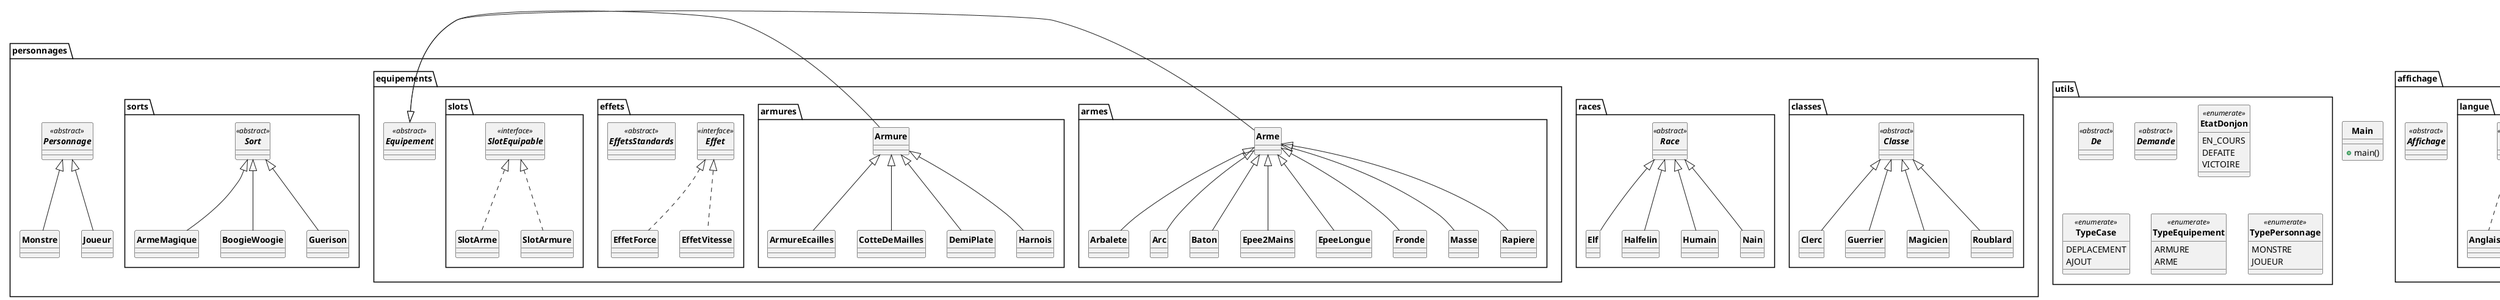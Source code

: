 @startuml

skinparam AttributeIconSize 0
skinparam classFontStyle Bold
skinparam style strictuml

package affichage {
    abstract class Affichage <<abstract>>{

    }

    package langue
    {
        interface Langue << interface >> {
        }

        class Anglais implements Langue{
        }

        class Francais implements Langue{
        }
    }
}

package donjon
{
    class Donjon {

    }

    abstract class GestionDonjon <<abstract>>{
    }

    package casePlateau
    {
        class CasePlateau {
        }

        abstract class Symbols <<abstract>>{
        }
    }

    package pion
    {
        class Pion {
        }
    }
}

package jeu
{
    class Jeu {
    }

    abstract class Initialiseur <<abstract>>{
    }
}

package personnages
{
    abstract class Personnage <<abstract>>{
    }

    class Monstre extends Personnage{
    }

    class Joueur extends Personnage{
    }

    package classes
    {
        abstract class Classe <<abstract>>{
        }

        class Clerc extends Classe{
        }

        class Guerrier extends Classe{
        }

        class Magicien extends Classe{
        }

        class Roublard extends Classe{
        }
    }

    package races
    {
        abstract class Race <<abstract>>{
        }

        class Elf extends Race{
        }

        class Halfelin extends Race{
        }

        class Humain extends Race{
        }

        class Nain extends Race{
        }
    }

    package equipements
    {
        abstract class Equipement <<abstract>>{
        }

        package armes
        {
            class Arme{

            }

            class Arbalete extends Arme{
            }

            class Arc extends Arme{
            }

            class Baton extends Arme{
            }

            class Epee2Mains extends Arme{
            }

            class EpeeLongue extends Arme{
            }

            class Fronde extends Arme{
            }

            class Masse extends Arme{
            }

            class Rapiere extends Arme{
            }
        }

        package armures
        {
            class Armure{
            }

            class ArmureEcailles extends Armure{
            }

            class CotteDeMailles extends Armure{
            }

            class DemiPlate extends Armure{
            }

            class Harnois extends Armure{
            }
        }

        package effets
        {
            interface Effet << interface >> {
            }

            class EffetForce implements Effet{
            }

            class EffetVitesse implements Effet{
            }

            abstract class EffetsStandards <<abstract>>{
            }
        }

        package slots
        {
            interface SlotEquipable << interface >> {
            }

            class SlotArme implements SlotEquipable{
            }

            class SlotArmure implements SlotEquipable{
            }
        }
    }

    package sorts
    {
        abstract class Sort <<abstract>>{
        }

        class ArmeMagique extends Sort{
        }

        class BoogieWoogie extends Sort{
        }

        class Guerison extends Sort{
        }
    }
}

package utils
{
    abstract class De <<abstract>>{

    }

    abstract class Demande <<abstract>>{

    }

    enum EtatDonjon << enumerate >> {
      EN_COURS
      DEFAITE
      VICTOIRE
    }

    enum TypeCase << enumerate >> {
      DEPLACEMENT
      AJOUT
    }

    enum TypeEquipement << enumerate >> {
      ARMURE
      ARME
    }

    enum TypePersonnage << enumerate >> {
      MONSTRE
      JOUEUR
    }
}

class Main {
  + main()
}

Arme -|> Equipement
Armure -|> Equipement

@enduml
Affichage        ->  Anglais         : "«create»"
Affichage        ->  Francais        : "«create»"
Affichage       "1" *-> "m_langue\n1" Langue
BoogieWoogie     ->  Pion            : "«create»"
Classe          "1" *-> "m_equipements\n*" Equipement
Classe          "1" *-> "m_sorts\n*" Sort
Clerc            ->  Arbalete        : "«create»"
Clerc            ->  ArmureEcailles  : "«create»"
Clerc           "1" *-> "m_equipements\n*" Equipement
Clerc            ->  Guerison        : "«create»"
Clerc            ->  Masse           : "«create»"
Clerc           "1" *-> "m_sorts\n*" Sort
Donjon           ->  Arbalete        : "«create»"
Donjon           ->  CasePlateau     : "«create»"
Donjon           ->  CotteDeMailles  : "«create»"
Donjon           ->  DemiPlate       : "«create»"
Donjon           ->  Donjon          : "«create»"
Donjon           ->  EpeeLongue      : "«create»"
Donjon          "1" *-> "m_equipements\n*" Equipement
Donjon           ->  Masse           : "«create»"
Donjon           ->  Monstre         : "«create»"
Donjon          "1" *-> "m_personnages\n*" Personnage
Donjon           ->  Pion            : "«create»"
EffetsStandards "1" *-> "ARMURE_LOURDE\n*" Effet
EffetsStandards  ->  EffetForce      : "«create»"
EffetsStandards  ->  EffetVitesse    : "«create»"
Equipement      "1" *-> "m_effets\n*" Effet
Equipement       ->  Pion            : "«create»"
Equipement      "1" *-> "m_pion\n1" Pion
Equipement      "1" *-> "m_type\n1" TypeEquipement
GestionDonjon    ->  Arbalete        : "«create»"
GestionDonjon    ->  Arc             : "«create»"
GestionDonjon    ->  ArmureEcailles  : "«create»"
GestionDonjon    ->  Baton           : "«create»"
GestionDonjon    ->  CasePlateau     : "«create»"
GestionDonjon    ->  CotteDeMailles  : "«create»"
GestionDonjon    ->  DemiPlate       : "«create»"
GestionDonjon    ->  Epee2Mains      : "«create»"
GestionDonjon    ->  EpeeLongue      : "«create»"
GestionDonjon    ->  Fronde          : "«create»"
GestionDonjon    ->  Harnois         : "«create»"
GestionDonjon    ->  Masse           : "«create»"
GestionDonjon    ->  Monstre         : "«create»"
GestionDonjon    ->  Rapiere         : "«create»"
Guerrier         ->  Arbalete        : "«create»"
Guerrier         ->  CotteDeMailles  : "«create»"
Guerrier         ->  EpeeLongue      : "«create»"
Guerrier        "1" *-> "m_equipements\n*" Equipement
Initialiseur     ->  Jeu             : "«create»"
Jeu              ->  Clerc           : "«create»"
Jeu              ->  Elf             : "«create»"
Jeu              ->  Guerrier        : "«create»"
Jeu              ->  Halfelin        : "«create»"
Jeu              ->  Humain          : "«create»"
Jeu             "1" *-> "m_joueurs\n*" Joueur
Jeu              ->  Joueur          : "«create»"
Jeu              ->  Magicien        : "«create»"
Jeu              ->  Nain            : "«create»"
Jeu              ->  Roublard        : "«create»"
Joueur           ->  Arme            : "«create»"
Joueur           ->  Armure          : "«create»"
Joueur          "1" *-> "m_classe\n1" Classe
Joueur          "1" *-> "m_race\n1" Race
Magicien         ->  ArmeMagique     : "«create»"
Magicien         ->  Baton           : "«create»"
Magicien         ->  BoogieWoogie    : "«create»"
Magicien        "1" *-> "m_equipements\n*" Equipement
Magicien         ->  Fronde          : "«create»"
Magicien         ->  Guerison        : "«create»"
Magicien        "1" *-> "m_sorts\n*" Sort
Monstre          ->  Arme            : "«create»"
Monstre          ->  Armure          : "«create»"
Personnage      "1" *-> "m_arme\n1" Arme
Personnage      "1" *-> "m_armure\n1" Armure
Personnage      "1" *-> "m_inventaire\n*" Equipement
Personnage       ->  Pion            : "«create»"
Personnage      "1" *-> "m_pion\n1" Pion
Personnage       ->  SlotArme        : "«create»"
Personnage       ->  SlotArmure      : "«create»"
Personnage      "1" *-> "m_sorts\n*" Sort
Personnage      "1" *-> "m_type\n1" TypePersonnage
Roublard         ->  Arc             : "«create»"
Roublard        "1" *-> "m_equipements\n*" Equipement
Roublard         ->  Rapiere         : "«create»"
SlotArme        "1" *-> "m_perso\n1" Personnage
SlotArmure      "1" *-> "m_perso\n1" Personnage

@enduml

@enduml
